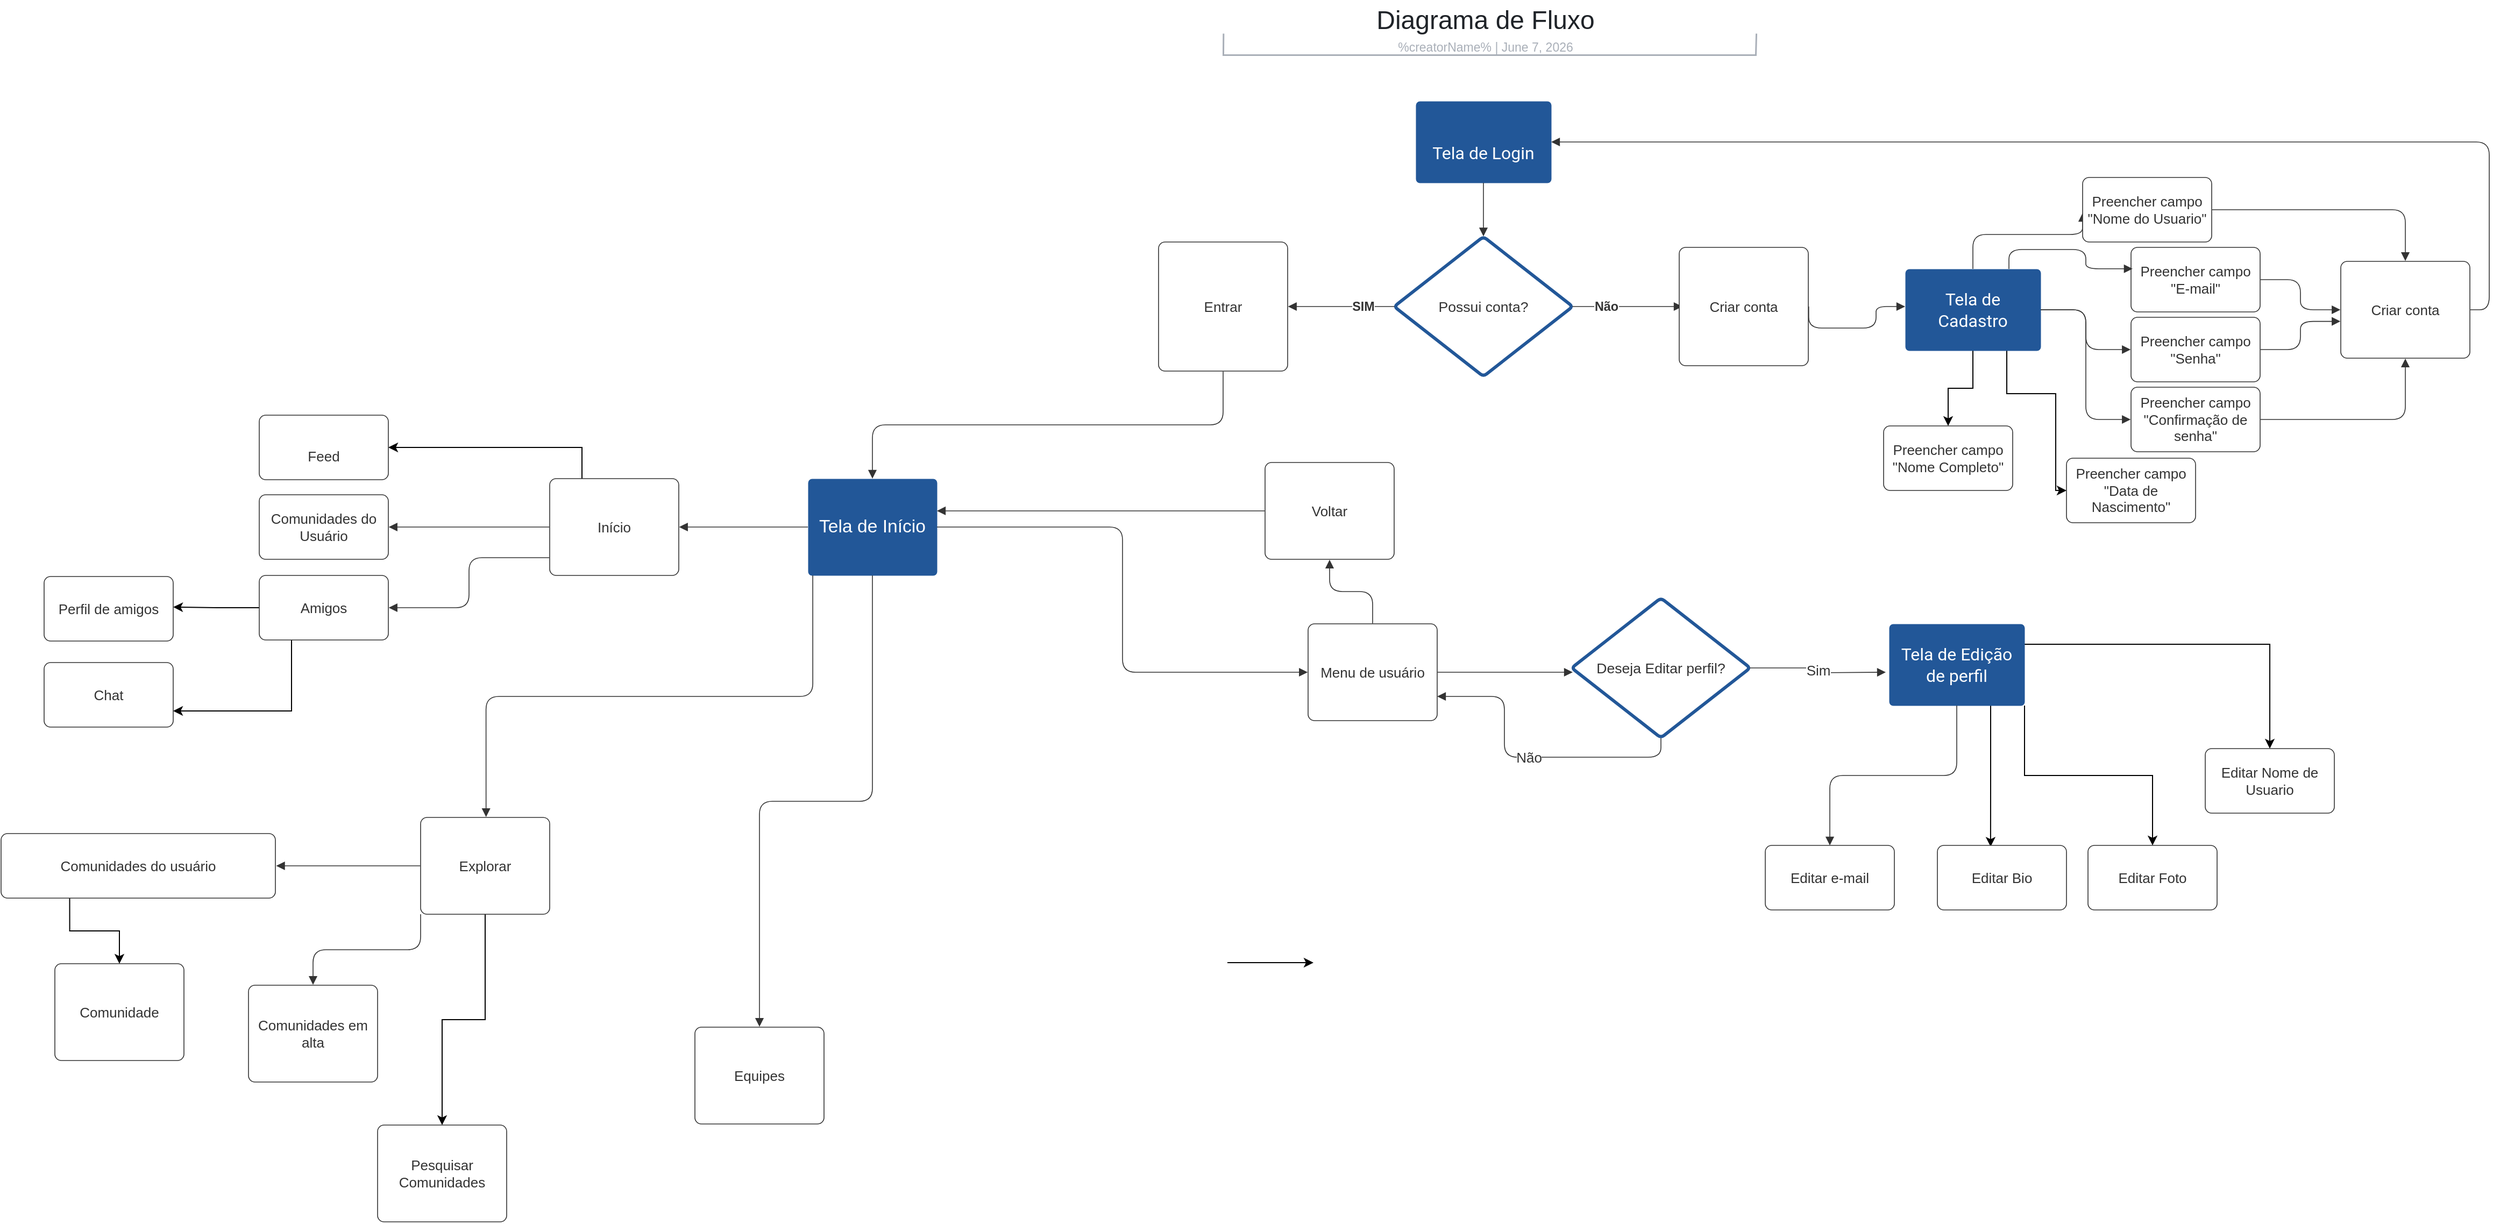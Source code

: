 <mxfile version="21.7.4" type="github">
  <diagram name="Page-1" id="c7558073-3199-34d8-9f00-42111426c3f3">
    <mxGraphModel dx="2417" dy="1983" grid="1" gridSize="10" guides="1" tooltips="1" connect="1" arrows="1" fold="1" page="1" pageScale="1" pageWidth="826" pageHeight="1169" background="none" math="0" shadow="0">
      <root>
        <mxCell id="0" />
        <mxCell id="1" parent="0" />
        <mxCell id="3Wjk-fDmCc6oDtQmEqUI-230" value="Editar Foto" style="html=1;overflow=block;blockSpacing=1;whiteSpace=wrap;fontSize=13;fontColor=#333333;align=center;spacing=3.8;strokeColor=#333333;strokeOpacity=100;fillOpacity=100;rounded=1;absoluteArcSize=1;arcSize=12;fillColor=#ffffff;strokeWidth=0.8;lucidId=lhVsCsnP8iEd;" parent="1" vertex="1">
          <mxGeometry x="1130" y="20" width="120" height="60" as="geometry" />
        </mxCell>
        <mxCell id="3Wjk-fDmCc6oDtQmEqUI-233" style="edgeStyle=orthogonalEdgeStyle;rounded=0;orthogonalLoop=1;jettySize=auto;html=1;exitX=1;exitY=1;exitDx=0;exitDy=0;" parent="1" source="3Wjk-fDmCc6oDtQmEqUI-210" target="3Wjk-fDmCc6oDtQmEqUI-230" edge="1">
          <mxGeometry relative="1" as="geometry" />
        </mxCell>
        <mxCell id="GjfMGGaYIiNZXOA-tv1s-1" value="Preencher campo &quot;Data de Nascimento&quot;" style="html=1;overflow=block;blockSpacing=1;whiteSpace=wrap;fontSize=13;fontColor=#333333;align=center;spacing=3.8;strokeColor=#333333;strokeOpacity=100;fillOpacity=100;rounded=1;absoluteArcSize=1;arcSize=12;fillColor=#ffffff;strokeWidth=0.8;lucidId=lhVsYpvKnJyb;" vertex="1" parent="1">
          <mxGeometry x="1110" y="-340" width="120" height="60" as="geometry" />
        </mxCell>
        <mxCell id="GjfMGGaYIiNZXOA-tv1s-2" value="Preencher campo &quot;Nome Completo&quot;" style="html=1;overflow=block;blockSpacing=1;whiteSpace=wrap;fontSize=13;fontColor=#333333;align=center;spacing=3.8;strokeColor=#333333;strokeOpacity=100;fillOpacity=100;rounded=1;absoluteArcSize=1;arcSize=12;fillColor=#ffffff;strokeWidth=0.8;lucidId=lhVsYpvKnJyb;" vertex="1" parent="1">
          <mxGeometry x="940" y="-370" width="120" height="60" as="geometry" />
        </mxCell>
        <mxCell id="GjfMGGaYIiNZXOA-tv1s-3" style="edgeStyle=orthogonalEdgeStyle;rounded=0;orthogonalLoop=1;jettySize=auto;html=1;" edge="1" parent="1" source="3Wjk-fDmCc6oDtQmEqUI-179" target="GjfMGGaYIiNZXOA-tv1s-2">
          <mxGeometry relative="1" as="geometry" />
        </mxCell>
        <mxCell id="GjfMGGaYIiNZXOA-tv1s-4" style="edgeStyle=orthogonalEdgeStyle;rounded=0;orthogonalLoop=1;jettySize=auto;html=1;exitX=0.75;exitY=1;exitDx=0;exitDy=0;entryX=0;entryY=0.5;entryDx=0;entryDy=0;" edge="1" parent="1" source="3Wjk-fDmCc6oDtQmEqUI-179" target="GjfMGGaYIiNZXOA-tv1s-1">
          <mxGeometry relative="1" as="geometry">
            <Array as="points">
              <mxPoint x="1054" y="-400" />
              <mxPoint x="1100" y="-400" />
              <mxPoint x="1100" y="-310" />
            </Array>
          </mxGeometry>
        </mxCell>
        <mxCell id="GjfMGGaYIiNZXOA-tv1s-5" value="&lt;br&gt;Feed" style="html=1;overflow=block;blockSpacing=1;whiteSpace=wrap;fontSize=13;fontColor=#333333;align=center;spacing=3.8;strokeColor=#333333;strokeOpacity=100;fillOpacity=100;rounded=1;absoluteArcSize=1;arcSize=12;fillColor=#ffffff;strokeWidth=0.8;lucidId=lhVsRngffVP4;" vertex="1" parent="1">
          <mxGeometry x="-570" y="-380" width="120" height="60" as="geometry" />
        </mxCell>
        <mxCell id="GjfMGGaYIiNZXOA-tv1s-6" style="edgeStyle=orthogonalEdgeStyle;rounded=0;orthogonalLoop=1;jettySize=auto;html=1;exitX=0.25;exitY=0;exitDx=0;exitDy=0;entryX=1;entryY=0.5;entryDx=0;entryDy=0;" edge="1" parent="1" source="3Wjk-fDmCc6oDtQmEqUI-199" target="GjfMGGaYIiNZXOA-tv1s-5">
          <mxGeometry relative="1" as="geometry" />
        </mxCell>
        <mxCell id="GjfMGGaYIiNZXOA-tv1s-8" value="Perfil de amigos" style="html=1;overflow=block;blockSpacing=1;whiteSpace=wrap;fontSize=13;fontColor=#333333;align=center;spacing=3.8;strokeColor=#333333;strokeOpacity=100;fillOpacity=100;rounded=1;absoluteArcSize=1;arcSize=12;fillColor=#ffffff;strokeWidth=0.8;lucidId=lhVsk.EuwY7a;" vertex="1" parent="1">
          <mxGeometry x="-770" y="-230" width="120" height="60" as="geometry" />
        </mxCell>
        <mxCell id="GjfMGGaYIiNZXOA-tv1s-14" value="Chat" style="html=1;overflow=block;blockSpacing=1;whiteSpace=wrap;fontSize=13;fontColor=#333333;align=center;spacing=3.8;strokeColor=#333333;strokeOpacity=100;fillOpacity=100;rounded=1;absoluteArcSize=1;arcSize=12;fillColor=#ffffff;strokeWidth=0.8;lucidId=lhVsk.EuwY7a;" vertex="1" parent="1">
          <mxGeometry x="-770" y="-150" width="120" height="60" as="geometry" />
        </mxCell>
        <mxCell id="GjfMGGaYIiNZXOA-tv1s-15" style="edgeStyle=orthogonalEdgeStyle;rounded=0;orthogonalLoop=1;jettySize=auto;html=1;exitX=0.25;exitY=1;exitDx=0;exitDy=0;entryX=1;entryY=0.75;entryDx=0;entryDy=0;" edge="1" parent="1" source="3Wjk-fDmCc6oDtQmEqUI-219" target="GjfMGGaYIiNZXOA-tv1s-14">
          <mxGeometry relative="1" as="geometry" />
        </mxCell>
        <mxCell id="GjfMGGaYIiNZXOA-tv1s-16" value="Pesquisar Comunidades" style="html=1;overflow=block;blockSpacing=1;whiteSpace=wrap;fontSize=13;fontColor=#333333;align=center;spacing=9;strokeColor=#333333;strokeOpacity=100;fillOpacity=100;rounded=1;absoluteArcSize=1;arcSize=12;fillColor=#ffffff;strokeWidth=0.8;lucidId=lhVsB.V0PRi6;" vertex="1" parent="1">
          <mxGeometry x="-460" y="280" width="120" height="90" as="geometry" />
        </mxCell>
        <mxCell id="GjfMGGaYIiNZXOA-tv1s-17" style="edgeStyle=orthogonalEdgeStyle;rounded=0;orthogonalLoop=1;jettySize=auto;html=1;exitX=0.5;exitY=1;exitDx=0;exitDy=0;" edge="1" parent="1" source="3Wjk-fDmCc6oDtQmEqUI-196" target="GjfMGGaYIiNZXOA-tv1s-16">
          <mxGeometry relative="1" as="geometry" />
        </mxCell>
        <mxCell id="GjfMGGaYIiNZXOA-tv1s-18" value="Comunidade" style="html=1;overflow=block;blockSpacing=1;whiteSpace=wrap;fontSize=13;fontColor=#333333;align=center;spacing=9;strokeColor=#333333;strokeOpacity=100;fillOpacity=100;rounded=1;absoluteArcSize=1;arcSize=12;fillColor=#ffffff;strokeWidth=0.8;lucidId=lhVsB.V0PRi6;" vertex="1" parent="1">
          <mxGeometry x="-760" y="130" width="120" height="90" as="geometry" />
        </mxCell>
        <mxCell id="GjfMGGaYIiNZXOA-tv1s-19" style="edgeStyle=orthogonalEdgeStyle;rounded=0;orthogonalLoop=1;jettySize=auto;html=1;exitX=0.25;exitY=1;exitDx=0;exitDy=0;" edge="1" parent="1" source="3Wjk-fDmCc6oDtQmEqUI-224" target="GjfMGGaYIiNZXOA-tv1s-18">
          <mxGeometry relative="1" as="geometry" />
        </mxCell>
        <mxCell id="3Wjk-fDmCc6oDtQmEqUI-164" parent="0" />
        <mxCell id="3Wjk-fDmCc6oDtQmEqUI-165" value="&lt;br&gt;Tela de Login" style="html=1;overflow=block;blockSpacing=1;whiteSpace=wrap;fontSize=16;fontFamily=Roboto;fontColor=#ffffff;spacing=3.8;strokeOpacity=0;fillOpacity=100;rounded=1;absoluteArcSize=1;arcSize=7.5;fillColor=#225798;strokeWidth=1.5;lucidId=lhVskbUOv.jn;" parent="3Wjk-fDmCc6oDtQmEqUI-164" vertex="1">
          <mxGeometry x="505" y="-672" width="126" height="76" as="geometry" />
        </mxCell>
        <mxCell id="3Wjk-fDmCc6oDtQmEqUI-166" value="" style="html=1;jettySize=18;whiteSpace=wrap;fontSize=13;fontFamily=Helvetica;strokeColor=#333333;strokeOpacity=100;strokeWidth=0.8;rounded=1;arcSize=10;edgeStyle=orthogonalEdgeStyle;startArrow=none;endArrow=block;endFill=1;exitX=0.5;exitY=1;exitPerimeter=0;entryX=0.5;entryY=-0.002;entryPerimeter=0;lucidId=lhVszSRu.Gey;" parent="3Wjk-fDmCc6oDtQmEqUI-164" source="3Wjk-fDmCc6oDtQmEqUI-165" target="3Wjk-fDmCc6oDtQmEqUI-167" edge="1">
          <mxGeometry width="100" height="100" relative="1" as="geometry">
            <Array as="points" />
          </mxGeometry>
        </mxCell>
        <mxCell id="3Wjk-fDmCc6oDtQmEqUI-167" value="Possui conta?" style="html=1;overflow=block;blockSpacing=1;whiteSpace=wrap;rhombus;fontSize=13.3;fontFamily=Helvetica;fontColor=#333333;spacing=3.3;strokeColor=#225798;strokeOpacity=100;rounded=1;absoluteArcSize=1;arcSize=7.5;strokeWidth=3;lucidId=lhVs5sLIw-GN;" parent="3Wjk-fDmCc6oDtQmEqUI-164" vertex="1">
          <mxGeometry x="485" y="-546" width="166" height="130" as="geometry" />
        </mxCell>
        <mxCell id="3Wjk-fDmCc6oDtQmEqUI-168" value="" style="html=1;jettySize=18;whiteSpace=wrap;fontSize=11.7;fontFamily=Helvetica;fontColor=#333333;fontStyle=1;strokeColor=#333333;strokeOpacity=100;strokeWidth=0.8;rounded=1;arcSize=10;edgeStyle=orthogonalEdgeStyle;startArrow=none;endArrow=block;endFill=1;exitX=0.998;exitY=0.5;exitPerimeter=0;lucidId=lhVsqaOpAonb;" parent="3Wjk-fDmCc6oDtQmEqUI-164" source="3Wjk-fDmCc6oDtQmEqUI-167" edge="1">
          <mxGeometry width="100" height="100" relative="1" as="geometry">
            <Array as="points" />
            <mxPoint x="753" y="-481" as="targetPoint" />
          </mxGeometry>
        </mxCell>
        <mxCell id="3Wjk-fDmCc6oDtQmEqUI-169" value="Não" style="text;html=1;resizable=0;labelBackgroundColor=default;align=center;verticalAlign=middle;fontStyle=1;fontColor=#333333;fontSize=11.7;" parent="3Wjk-fDmCc6oDtQmEqUI-168" vertex="1">
          <mxGeometry x="-0.39" relative="1" as="geometry" />
        </mxCell>
        <mxCell id="3Wjk-fDmCc6oDtQmEqUI-170" value="" style="group;dropTarget=0;pointerEvents=0;" parent="3Wjk-fDmCc6oDtQmEqUI-164" vertex="1">
          <mxGeometry x="250" y="-765" width="640" height="45" as="geometry" />
        </mxCell>
        <mxCell id="3Wjk-fDmCc6oDtQmEqUI-171" value="Diagrama de Fluxo" style="points=[[0.119,0.967,0],[0.893,0.967,0]];html=1;overflow=block;blockSpacing=1;whiteSpace=wrap;fontSize=24;fontColor=#1f2328;spacing=3;strokeOpacity=0;fillOpacity=0;rounded=1;absoluteArcSize=1;arcSize=12;fillColor=#ffffff;strokeWidth=1.5;lucidId=lhVseHuxbpMi;" parent="3Wjk-fDmCc6oDtQmEqUI-170" vertex="1">
          <mxGeometry width="640" height="31" as="geometry" />
        </mxCell>
        <UserObject label="%creatorName%  |  %date{mmmm d, yyyy}%" placeholders="1" id="3Wjk-fDmCc6oDtQmEqUI-172">
          <mxCell style="html=1;overflow=block;blockSpacing=1;whiteSpace=wrap;fontSize=11.5;fontColor=#a9afb8;align=center;spacingLeft=7;spacingRight=7;spacingTop=2;spacing=3;strokeOpacity=0;fillOpacity=0;rounded=1;absoluteArcSize=1;arcSize=12;fillColor=#ffffff;strokeWidth=1.5;lucidId=lhVslIsHtGjw;" parent="3Wjk-fDmCc6oDtQmEqUI-170" vertex="1">
            <mxGeometry y="31" width="640" height="14" as="geometry" />
          </mxCell>
        </UserObject>
        <mxCell id="3Wjk-fDmCc6oDtQmEqUI-173" value="" style="html=1;jettySize=18;whiteSpace=wrap;fontSize=13;fontFamily=Helvetica;strokeColor=#a9afb8;strokeOpacity=100;strokeWidth=1.5;rounded=0;startArrow=none;endArrow=none;exitX=0.119;exitY=0.967;exitPerimeter=0;entryX=0.893;entryY=0.967;entryPerimeter=0;lucidId=lhVsgKftWeC9;" parent="3Wjk-fDmCc6oDtQmEqUI-170" source="3Wjk-fDmCc6oDtQmEqUI-171" target="3Wjk-fDmCc6oDtQmEqUI-171" edge="1">
          <mxGeometry width="100" height="100" relative="1" as="geometry">
            <Array as="points">
              <mxPoint x="76" y="50" generated="1" />
              <mxPoint x="571" y="50" generated="1" />
            </Array>
          </mxGeometry>
        </mxCell>
        <mxCell id="3Wjk-fDmCc6oDtQmEqUI-174" value="Criar conta" style="html=1;overflow=block;blockSpacing=1;whiteSpace=wrap;fontSize=13;fontColor=#333333;align=center;spacing=3.8;strokeColor=#333333;strokeOpacity=100;fillOpacity=100;rounded=1;absoluteArcSize=1;arcSize=12;fillColor=#ffffff;strokeWidth=0.8;lucidId=lhVsvjKZMEy-;" parent="3Wjk-fDmCc6oDtQmEqUI-164" vertex="1">
          <mxGeometry x="750" y="-536" width="120" height="110" as="geometry" />
        </mxCell>
        <mxCell id="3Wjk-fDmCc6oDtQmEqUI-175" value="" style="html=1;jettySize=18;whiteSpace=wrap;fontSize=11.7;fontFamily=Helvetica;fontColor=#333333;fontStyle=1;strokeColor=#333333;strokeOpacity=100;strokeWidth=0.8;rounded=1;arcSize=10;edgeStyle=orthogonalEdgeStyle;startArrow=none;endArrow=block;endFill=1;exitX=0.002;exitY=0.5;exitPerimeter=0;entryX=1.003;entryY=0.5;entryPerimeter=0;lucidId=lhVsF-__3fvB;" parent="3Wjk-fDmCc6oDtQmEqUI-164" source="3Wjk-fDmCc6oDtQmEqUI-167" target="3Wjk-fDmCc6oDtQmEqUI-178" edge="1">
          <mxGeometry width="100" height="100" relative="1" as="geometry">
            <Array as="points" />
          </mxGeometry>
        </mxCell>
        <mxCell id="3Wjk-fDmCc6oDtQmEqUI-176" value="SIM" style="text;html=1;resizable=0;labelBackgroundColor=default;align=center;verticalAlign=middle;fontStyle=1;fontColor=#333333;fontSize=11.7;" parent="3Wjk-fDmCc6oDtQmEqUI-175" vertex="1">
          <mxGeometry x="-0.39" relative="1" as="geometry" />
        </mxCell>
        <mxCell id="3Wjk-fDmCc6oDtQmEqUI-177" value="" style="html=1;jettySize=18;whiteSpace=wrap;fontSize=13;strokeColor=#333333;strokeOpacity=100;strokeWidth=0.8;rounded=1;arcSize=24;edgeStyle=orthogonalEdgeStyle;startArrow=none;endArrow=block;endFill=1;exitX=1.003;exitY=0.5;exitPerimeter=0;lucidId=lhVsKev2aLRu;" parent="3Wjk-fDmCc6oDtQmEqUI-164" source="3Wjk-fDmCc6oDtQmEqUI-174" edge="1">
          <mxGeometry width="100" height="100" relative="1" as="geometry">
            <Array as="points">
              <mxPoint x="933" y="-461" />
            </Array>
            <mxPoint x="960" y="-481" as="targetPoint" />
          </mxGeometry>
        </mxCell>
        <mxCell id="3Wjk-fDmCc6oDtQmEqUI-178" value="Entrar" style="html=1;overflow=block;blockSpacing=1;whiteSpace=wrap;fontSize=13;fontColor=#333333;align=center;spacing=3.8;strokeColor=#333333;strokeOpacity=100;fillOpacity=100;rounded=1;absoluteArcSize=1;arcSize=12;fillColor=#ffffff;strokeWidth=0.8;lucidId=lhVs7e0edb6b;" parent="3Wjk-fDmCc6oDtQmEqUI-164" vertex="1">
          <mxGeometry x="266" y="-541" width="120" height="120" as="geometry" />
        </mxCell>
        <mxCell id="3Wjk-fDmCc6oDtQmEqUI-179" value="Tela de Cadastro" style="html=1;overflow=block;blockSpacing=1;whiteSpace=wrap;fontSize=16;fontFamily=Roboto;fontColor=#ffffff;spacing=3.8;strokeOpacity=0;fillOpacity=100;rounded=1;absoluteArcSize=1;arcSize=7.5;fillColor=#225798;strokeWidth=1.5;lucidId=lhVsZ6cl~b5Y;" parent="3Wjk-fDmCc6oDtQmEqUI-164" vertex="1">
          <mxGeometry x="960" y="-516" width="126" height="76" as="geometry" />
        </mxCell>
        <mxCell id="3Wjk-fDmCc6oDtQmEqUI-180" value="" style="html=1;jettySize=18;whiteSpace=wrap;fontSize=13;strokeColor=#333333;strokeOpacity=100;strokeWidth=0.8;rounded=1;arcSize=24;edgeStyle=orthogonalEdgeStyle;startArrow=none;endArrow=block;endFill=1;exitX=0.5;exitY=0;exitPerimeter=0;lucidId=lhVsbVK9f2hA;" parent="3Wjk-fDmCc6oDtQmEqUI-164" source="3Wjk-fDmCc6oDtQmEqUI-179" edge="1">
          <mxGeometry width="100" height="100" relative="1" as="geometry">
            <Array as="points">
              <mxPoint x="1023" y="-548" />
            </Array>
            <mxPoint x="1125" y="-568" as="targetPoint" />
          </mxGeometry>
        </mxCell>
        <mxCell id="3Wjk-fDmCc6oDtQmEqUI-181" value="Preencher campo &quot;Nome do Usuario&quot;" style="html=1;overflow=block;blockSpacing=1;whiteSpace=wrap;fontSize=13;fontColor=#333333;align=center;spacing=3.8;strokeColor=#333333;strokeOpacity=100;fillOpacity=100;rounded=1;absoluteArcSize=1;arcSize=12;fillColor=#ffffff;strokeWidth=0.8;lucidId=lhVs6M0drsTN;" parent="3Wjk-fDmCc6oDtQmEqUI-164" vertex="1">
          <mxGeometry x="1125" y="-601" width="120" height="60" as="geometry" />
        </mxCell>
        <mxCell id="3Wjk-fDmCc6oDtQmEqUI-182" value="Preencher campo &quot;E-mail&quot;" style="html=1;overflow=block;blockSpacing=1;whiteSpace=wrap;fontSize=13;fontColor=#333333;align=center;spacing=3.8;strokeColor=#333333;strokeOpacity=100;fillOpacity=100;rounded=1;absoluteArcSize=1;arcSize=12;fillColor=#ffffff;strokeWidth=0.8;lucidId=lhVs6dN3CAUG;" parent="3Wjk-fDmCc6oDtQmEqUI-164" vertex="1">
          <mxGeometry x="1170" y="-536" width="120" height="60" as="geometry" />
        </mxCell>
        <mxCell id="3Wjk-fDmCc6oDtQmEqUI-183" value="Preencher campo &quot;Senha&quot;" style="html=1;overflow=block;blockSpacing=1;whiteSpace=wrap;fontSize=13;fontColor=#333333;align=center;spacing=3.8;strokeColor=#333333;strokeOpacity=100;fillOpacity=100;rounded=1;absoluteArcSize=1;arcSize=12;fillColor=#ffffff;strokeWidth=0.8;lucidId=lhVsRXJX-xjN;" parent="3Wjk-fDmCc6oDtQmEqUI-164" vertex="1">
          <mxGeometry x="1170" y="-471" width="120" height="60" as="geometry" />
        </mxCell>
        <mxCell id="3Wjk-fDmCc6oDtQmEqUI-184" value="Preencher campo &quot;Confirmação de senha&quot;" style="html=1;overflow=block;blockSpacing=1;whiteSpace=wrap;fontSize=13;fontColor=#333333;align=center;spacing=3.8;strokeColor=#333333;strokeOpacity=100;fillOpacity=100;rounded=1;absoluteArcSize=1;arcSize=12;fillColor=#ffffff;strokeWidth=0.8;lucidId=lhVsYpvKnJyb;" parent="3Wjk-fDmCc6oDtQmEqUI-164" vertex="1">
          <mxGeometry x="1170" y="-406" width="120" height="60" as="geometry" />
        </mxCell>
        <mxCell id="3Wjk-fDmCc6oDtQmEqUI-185" value="" style="html=1;jettySize=18;whiteSpace=wrap;fontSize=13;strokeColor=#333333;strokeOpacity=100;strokeWidth=0.8;rounded=1;arcSize=24;edgeStyle=orthogonalEdgeStyle;startArrow=none;endArrow=block;endFill=1;exitX=0.766;exitY=0;exitPerimeter=0;entryX=0.012;entryY=0.331;entryPerimeter=0;lucidId=lhVs7MBsNG3f;" parent="3Wjk-fDmCc6oDtQmEqUI-164" source="3Wjk-fDmCc6oDtQmEqUI-179" target="3Wjk-fDmCc6oDtQmEqUI-182" edge="1">
          <mxGeometry width="100" height="100" relative="1" as="geometry">
            <Array as="points" />
          </mxGeometry>
        </mxCell>
        <mxCell id="3Wjk-fDmCc6oDtQmEqUI-186" value="" style="html=1;jettySize=18;whiteSpace=wrap;fontSize=13;strokeColor=#333333;strokeOpacity=100;strokeWidth=0.8;rounded=1;arcSize=24;edgeStyle=orthogonalEdgeStyle;startArrow=none;endArrow=block;endFill=1;exitX=1;exitY=0.5;exitPerimeter=0;entryX=-0.003;entryY=0.5;entryPerimeter=0;lucidId=lhVsV~.nVZvY;" parent="3Wjk-fDmCc6oDtQmEqUI-164" source="3Wjk-fDmCc6oDtQmEqUI-179" target="3Wjk-fDmCc6oDtQmEqUI-183" edge="1">
          <mxGeometry width="100" height="100" relative="1" as="geometry">
            <Array as="points" />
          </mxGeometry>
        </mxCell>
        <mxCell id="3Wjk-fDmCc6oDtQmEqUI-187" value="" style="html=1;jettySize=18;whiteSpace=wrap;fontSize=13;strokeColor=#333333;strokeOpacity=100;strokeWidth=0.8;rounded=1;arcSize=24;edgeStyle=orthogonalEdgeStyle;startArrow=none;endArrow=block;endFill=1;entryX=-0.003;entryY=0.5;entryPerimeter=0;lucidId=lhVstLg..9ma;" parent="3Wjk-fDmCc6oDtQmEqUI-164" source="3Wjk-fDmCc6oDtQmEqUI-179" target="3Wjk-fDmCc6oDtQmEqUI-184" edge="1">
          <mxGeometry width="100" height="100" relative="1" as="geometry">
            <Array as="points" />
            <mxPoint x="1060" y="-430" as="sourcePoint" />
          </mxGeometry>
        </mxCell>
        <mxCell id="3Wjk-fDmCc6oDtQmEqUI-188" value="Tela de Início" style="html=1;overflow=block;blockSpacing=1;whiteSpace=wrap;fontSize=16.8;fontColor=#ffffff;align=center;spacing=9;strokeOpacity=0;fillOpacity=100;rounded=1;absoluteArcSize=1;arcSize=7.5;fillColor=#225798;strokeWidth=1.5;lucidId=lhVshHyxgs-~;" parent="3Wjk-fDmCc6oDtQmEqUI-164" vertex="1">
          <mxGeometry x="-60" y="-321" width="120" height="90" as="geometry" />
        </mxCell>
        <mxCell id="3Wjk-fDmCc6oDtQmEqUI-189" value="" style="html=1;jettySize=18;whiteSpace=wrap;fontSize=13;strokeColor=#333333;strokeOpacity=100;strokeWidth=0.8;rounded=1;arcSize=24;edgeStyle=orthogonalEdgeStyle;startArrow=none;endArrow=block;endFill=1;exitX=0.5;exitY=1.003;exitPerimeter=0;entryX=0.5;entryY=0;entryPerimeter=0;lucidId=lhVsAZ7nBmhS;" parent="3Wjk-fDmCc6oDtQmEqUI-164" source="3Wjk-fDmCc6oDtQmEqUI-178" target="3Wjk-fDmCc6oDtQmEqUI-188" edge="1">
          <mxGeometry width="100" height="100" relative="1" as="geometry">
            <Array as="points" />
          </mxGeometry>
        </mxCell>
        <mxCell id="3Wjk-fDmCc6oDtQmEqUI-190" value="Criar conta" style="html=1;overflow=block;blockSpacing=1;whiteSpace=wrap;fontSize=13;fontColor=#333333;align=center;spacing=9;strokeColor=#333333;strokeOpacity=100;fillOpacity=100;rounded=1;absoluteArcSize=1;arcSize=12;fillColor=#ffffff;strokeWidth=0.8;lucidId=lhVsTT0HezWT;" parent="3Wjk-fDmCc6oDtQmEqUI-164" vertex="1">
          <mxGeometry x="1365" y="-523" width="120" height="90" as="geometry" />
        </mxCell>
        <mxCell id="3Wjk-fDmCc6oDtQmEqUI-191" value="" style="html=1;jettySize=18;whiteSpace=wrap;fontSize=13;strokeColor=#333333;strokeOpacity=100;strokeWidth=0.8;rounded=1;arcSize=24;edgeStyle=orthogonalEdgeStyle;startArrow=none;endArrow=block;endFill=1;exitX=1.003;exitY=0.5;exitPerimeter=0;entryX=-0.003;entryY=0.62;entryPerimeter=0;lucidId=lhVs48aqa.Xj;" parent="3Wjk-fDmCc6oDtQmEqUI-164" source="3Wjk-fDmCc6oDtQmEqUI-183" target="3Wjk-fDmCc6oDtQmEqUI-190" edge="1">
          <mxGeometry width="100" height="100" relative="1" as="geometry">
            <Array as="points" />
          </mxGeometry>
        </mxCell>
        <mxCell id="3Wjk-fDmCc6oDtQmEqUI-192" value="" style="html=1;jettySize=18;whiteSpace=wrap;fontSize=13;strokeColor=#333333;strokeOpacity=100;strokeWidth=0.8;rounded=1;arcSize=24;edgeStyle=orthogonalEdgeStyle;startArrow=none;endArrow=block;endFill=1;exitX=1.003;exitY=0.5;exitPerimeter=0;entryX=-0.003;entryY=0.5;entryPerimeter=0;lucidId=lhVsWy1tATNf;" parent="3Wjk-fDmCc6oDtQmEqUI-164" source="3Wjk-fDmCc6oDtQmEqUI-182" target="3Wjk-fDmCc6oDtQmEqUI-190" edge="1">
          <mxGeometry width="100" height="100" relative="1" as="geometry">
            <Array as="points" />
          </mxGeometry>
        </mxCell>
        <mxCell id="3Wjk-fDmCc6oDtQmEqUI-193" value="" style="html=1;jettySize=18;whiteSpace=wrap;fontSize=13;strokeColor=#333333;strokeOpacity=100;strokeWidth=0.8;rounded=1;arcSize=24;edgeStyle=orthogonalEdgeStyle;startArrow=none;endArrow=block;endFill=1;exitX=1.003;exitY=0.5;exitPerimeter=0;entryX=0.5;entryY=-0.004;entryPerimeter=0;lucidId=lhVszW6in.kM;" parent="3Wjk-fDmCc6oDtQmEqUI-164" source="3Wjk-fDmCc6oDtQmEqUI-181" target="3Wjk-fDmCc6oDtQmEqUI-190" edge="1">
          <mxGeometry width="100" height="100" relative="1" as="geometry">
            <Array as="points" />
          </mxGeometry>
        </mxCell>
        <mxCell id="3Wjk-fDmCc6oDtQmEqUI-194" value="" style="html=1;jettySize=18;whiteSpace=wrap;fontSize=13;strokeColor=#333333;strokeOpacity=100;strokeWidth=0.8;rounded=1;arcSize=24;edgeStyle=orthogonalEdgeStyle;startArrow=none;endArrow=block;endFill=1;exitX=1.003;exitY=0.5;exitPerimeter=0;entryX=0.5;entryY=1.004;entryPerimeter=0;lucidId=lhVsxioGyP6I;" parent="3Wjk-fDmCc6oDtQmEqUI-164" source="3Wjk-fDmCc6oDtQmEqUI-184" target="3Wjk-fDmCc6oDtQmEqUI-190" edge="1">
          <mxGeometry width="100" height="100" relative="1" as="geometry">
            <Array as="points" />
          </mxGeometry>
        </mxCell>
        <mxCell id="3Wjk-fDmCc6oDtQmEqUI-195" value="" style="html=1;jettySize=18;whiteSpace=wrap;fontSize=13;strokeColor=#333333;strokeOpacity=100;strokeWidth=0.8;rounded=1;arcSize=24;edgeStyle=orthogonalEdgeStyle;startArrow=none;endArrow=block;endFill=1;exitX=1.003;exitY=0.5;exitPerimeter=0;entryX=1;entryY=0.5;entryPerimeter=0;lucidId=lhVseHm37rw3;" parent="3Wjk-fDmCc6oDtQmEqUI-164" source="3Wjk-fDmCc6oDtQmEqUI-190" target="3Wjk-fDmCc6oDtQmEqUI-165" edge="1">
          <mxGeometry width="100" height="100" relative="1" as="geometry">
            <Array as="points" />
          </mxGeometry>
        </mxCell>
        <mxCell id="3Wjk-fDmCc6oDtQmEqUI-196" value="Explorar" style="html=1;overflow=block;blockSpacing=1;whiteSpace=wrap;fontSize=13;fontColor=#333333;align=center;spacing=9;strokeColor=#333333;strokeOpacity=100;fillOpacity=100;rounded=1;absoluteArcSize=1;arcSize=12;fillColor=#ffffff;strokeWidth=0.8;lucidId=lhVsJAJr_TWt;" parent="3Wjk-fDmCc6oDtQmEqUI-164" vertex="1">
          <mxGeometry x="-420" y="-6" width="120" height="90" as="geometry" />
        </mxCell>
        <mxCell id="3Wjk-fDmCc6oDtQmEqUI-197" value="" style="html=1;jettySize=18;whiteSpace=wrap;fontSize=13;strokeColor=#333333;strokeOpacity=100;strokeWidth=0.8;rounded=1;arcSize=24;edgeStyle=orthogonalEdgeStyle;startArrow=none;endArrow=block;endFill=1;exitX=0.038;exitY=1;exitPerimeter=0;entryX=0.507;entryY=-0.004;entryPerimeter=0;lucidId=lhVsPcK7eQrH;" parent="3Wjk-fDmCc6oDtQmEqUI-164" source="3Wjk-fDmCc6oDtQmEqUI-188" target="3Wjk-fDmCc6oDtQmEqUI-196" edge="1">
          <mxGeometry width="100" height="100" relative="1" as="geometry">
            <Array as="points" />
          </mxGeometry>
        </mxCell>
        <mxCell id="3Wjk-fDmCc6oDtQmEqUI-198" value="" style="html=1;jettySize=18;whiteSpace=wrap;fontSize=13;strokeColor=#333333;strokeOpacity=100;strokeWidth=0.8;rounded=1;arcSize=24;edgeStyle=orthogonalEdgeStyle;startArrow=none;endArrow=block;endFill=1;exitX=0;exitY=0.5;exitPerimeter=0;entryX=1.003;entryY=0.5;entryPerimeter=0;lucidId=lhVskte.XFAw;" parent="3Wjk-fDmCc6oDtQmEqUI-164" source="3Wjk-fDmCc6oDtQmEqUI-188" target="3Wjk-fDmCc6oDtQmEqUI-199" edge="1">
          <mxGeometry width="100" height="100" relative="1" as="geometry">
            <Array as="points" />
          </mxGeometry>
        </mxCell>
        <mxCell id="3Wjk-fDmCc6oDtQmEqUI-199" value="Início" style="html=1;overflow=block;blockSpacing=1;whiteSpace=wrap;fontSize=13;fontColor=#333333;align=center;spacing=9;strokeColor=#333333;strokeOpacity=100;fillOpacity=100;rounded=1;absoluteArcSize=1;arcSize=12;fillColor=#ffffff;strokeWidth=0.8;lucidId=lhVsYtG~QOXb;" parent="3Wjk-fDmCc6oDtQmEqUI-164" vertex="1">
          <mxGeometry x="-300" y="-321" width="120" height="90" as="geometry" />
        </mxCell>
        <mxCell id="2W442-C-ENeNohIs_PvI-3" value="" style="edgeStyle=orthogonalEdgeStyle;rounded=0;orthogonalLoop=1;jettySize=auto;html=1;" parent="3Wjk-fDmCc6oDtQmEqUI-164" edge="1">
          <mxGeometry relative="1" as="geometry">
            <mxPoint x="330" y="129.0" as="sourcePoint" />
            <mxPoint x="410" y="129" as="targetPoint" />
          </mxGeometry>
        </mxCell>
        <mxCell id="3Wjk-fDmCc6oDtQmEqUI-202" value="" style="html=1;jettySize=18;whiteSpace=wrap;fontSize=13;strokeColor=#333333;strokeOpacity=100;strokeWidth=0.8;rounded=1;arcSize=24;edgeStyle=orthogonalEdgeStyle;startArrow=none;endArrow=block;endFill=1;exitX=0.5;exitY=1;exitPerimeter=0;entryX=0.5;entryY=-0.004;entryPerimeter=0;lucidId=lhVsFWsF03z7;" parent="3Wjk-fDmCc6oDtQmEqUI-164" source="3Wjk-fDmCc6oDtQmEqUI-188" target="3Wjk-fDmCc6oDtQmEqUI-203" edge="1">
          <mxGeometry width="100" height="100" relative="1" as="geometry">
            <Array as="points" />
          </mxGeometry>
        </mxCell>
        <mxCell id="3Wjk-fDmCc6oDtQmEqUI-203" value="Equipes" style="html=1;overflow=block;blockSpacing=1;whiteSpace=wrap;fontSize=13;fontColor=#333333;align=center;spacing=9;strokeColor=#333333;strokeOpacity=100;fillOpacity=100;rounded=1;absoluteArcSize=1;arcSize=12;fillColor=#ffffff;strokeWidth=0.8;lucidId=lhVsd5-BGD2T;" parent="3Wjk-fDmCc6oDtQmEqUI-164" vertex="1">
          <mxGeometry x="-165" y="189" width="120" height="90" as="geometry" />
        </mxCell>
        <mxCell id="3Wjk-fDmCc6oDtQmEqUI-204" value="Menu de usuário" style="html=1;overflow=block;blockSpacing=1;whiteSpace=wrap;fontSize=13;fontColor=#333333;align=center;spacing=9;strokeColor=#333333;strokeOpacity=100;fillOpacity=100;rounded=1;absoluteArcSize=1;arcSize=12;fillColor=#ffffff;strokeWidth=0.8;lucidId=lhVsZ8sPONDj;" parent="3Wjk-fDmCc6oDtQmEqUI-164" vertex="1">
          <mxGeometry x="405" y="-186" width="120" height="90" as="geometry" />
        </mxCell>
        <mxCell id="3Wjk-fDmCc6oDtQmEqUI-205" value="" style="html=1;jettySize=18;whiteSpace=wrap;fontSize=13;strokeColor=#333333;strokeOpacity=100;strokeWidth=0.8;rounded=1;arcSize=24;edgeStyle=orthogonalEdgeStyle;startArrow=none;endArrow=block;endFill=1;exitX=1;exitY=0.5;exitPerimeter=0;entryX=-0.003;entryY=0.5;entryPerimeter=0;lucidId=lhVsUU9RRvc2;" parent="3Wjk-fDmCc6oDtQmEqUI-164" source="3Wjk-fDmCc6oDtQmEqUI-188" target="3Wjk-fDmCc6oDtQmEqUI-204" edge="1">
          <mxGeometry width="100" height="100" relative="1" as="geometry">
            <Array as="points" />
          </mxGeometry>
        </mxCell>
        <mxCell id="3Wjk-fDmCc6oDtQmEqUI-206" value="" style="html=1;jettySize=18;whiteSpace=wrap;fontSize=13;strokeColor=#333333;strokeOpacity=100;strokeWidth=0.8;rounded=1;arcSize=24;edgeStyle=orthogonalEdgeStyle;startArrow=none;endArrow=block;endFill=1;exitX=1.003;exitY=0.5;exitPerimeter=0;lucidId=lhVsQ0Hdg3uM;" parent="3Wjk-fDmCc6oDtQmEqUI-164" source="3Wjk-fDmCc6oDtQmEqUI-204" edge="1">
          <mxGeometry width="100" height="100" relative="1" as="geometry">
            <Array as="points" />
            <mxPoint x="651" y="-141" as="targetPoint" />
          </mxGeometry>
        </mxCell>
        <mxCell id="3Wjk-fDmCc6oDtQmEqUI-207" value="Deseja Editar perfil?" style="html=1;overflow=block;blockSpacing=1;whiteSpace=wrap;rhombus;fontSize=13.3;fontFamily=Helvetica;fontColor=#333333;spacing=3.3;strokeColor=#225798;strokeOpacity=100;rounded=1;absoluteArcSize=1;arcSize=7.5;strokeWidth=3;lucidId=lhVsae5pFT-N;" parent="3Wjk-fDmCc6oDtQmEqUI-164" vertex="1">
          <mxGeometry x="650" y="-210" width="166" height="130" as="geometry" />
        </mxCell>
        <mxCell id="3Wjk-fDmCc6oDtQmEqUI-208" value="" style="html=1;jettySize=18;whiteSpace=wrap;fontSize=13;fontColor=#333333;align=center;strokeColor=#333333;strokeOpacity=100;strokeWidth=0.8;rounded=1;arcSize=24;edgeStyle=orthogonalEdgeStyle;startArrow=none;endArrow=block;endFill=1;exitX=0.998;exitY=0.5;exitPerimeter=0;lucidId=lhVsdH3FKWFq;" parent="3Wjk-fDmCc6oDtQmEqUI-164" source="3Wjk-fDmCc6oDtQmEqUI-207" edge="1">
          <mxGeometry width="100" height="100" relative="1" as="geometry">
            <Array as="points" />
            <mxPoint x="942" y="-141" as="targetPoint" />
          </mxGeometry>
        </mxCell>
        <mxCell id="3Wjk-fDmCc6oDtQmEqUI-209" value="Sim" style="text;html=1;resizable=0;labelBackgroundColor=default;align=center;verticalAlign=middle;fontColor=#333333;fontSize=13;" parent="3Wjk-fDmCc6oDtQmEqUI-208" vertex="1">
          <mxGeometry relative="1" as="geometry" />
        </mxCell>
        <mxCell id="3Wjk-fDmCc6oDtQmEqUI-231" style="edgeStyle=orthogonalEdgeStyle;rounded=0;orthogonalLoop=1;jettySize=auto;html=1;exitX=1;exitY=0.25;exitDx=0;exitDy=0;entryX=0.5;entryY=0;entryDx=0;entryDy=0;" parent="3Wjk-fDmCc6oDtQmEqUI-164" source="3Wjk-fDmCc6oDtQmEqUI-210" target="3Wjk-fDmCc6oDtQmEqUI-221" edge="1">
          <mxGeometry relative="1" as="geometry">
            <mxPoint x="1140" y="-167" as="targetPoint" />
          </mxGeometry>
        </mxCell>
        <mxCell id="3Wjk-fDmCc6oDtQmEqUI-232" style="edgeStyle=orthogonalEdgeStyle;rounded=0;orthogonalLoop=1;jettySize=auto;html=1;exitX=0.75;exitY=1;exitDx=0;exitDy=0;entryX=0.412;entryY=0.02;entryDx=0;entryDy=0;entryPerimeter=0;" parent="3Wjk-fDmCc6oDtQmEqUI-164" source="3Wjk-fDmCc6oDtQmEqUI-210" target="3Wjk-fDmCc6oDtQmEqUI-225" edge="1">
          <mxGeometry relative="1" as="geometry" />
        </mxCell>
        <mxCell id="3Wjk-fDmCc6oDtQmEqUI-210" value="Tela de Edição de perfil" style="html=1;overflow=block;blockSpacing=1;whiteSpace=wrap;fontSize=16;fontFamily=Roboto;fontColor=#ffffff;spacing=3.8;strokeOpacity=0;fillOpacity=100;rounded=1;absoluteArcSize=1;arcSize=7.5;fillColor=#225798;strokeWidth=1.5;lucidId=lhVsntgSND~G;" parent="3Wjk-fDmCc6oDtQmEqUI-164" vertex="1">
          <mxGeometry x="945" y="-186" width="126" height="76" as="geometry" />
        </mxCell>
        <mxCell id="3Wjk-fDmCc6oDtQmEqUI-211" value="" style="html=1;jettySize=18;whiteSpace=wrap;fontSize=13;fontColor=#333333;align=center;strokeColor=#333333;strokeOpacity=100;strokeWidth=0.8;rounded=1;arcSize=24;edgeStyle=orthogonalEdgeStyle;startArrow=none;endArrow=block;endFill=1;exitX=0.5;exitY=1.002;exitPerimeter=0;entryX=1;entryY=0.75;lucidId=lhVsp6Rki~RF;entryDx=0;entryDy=0;" parent="3Wjk-fDmCc6oDtQmEqUI-164" source="3Wjk-fDmCc6oDtQmEqUI-207" target="3Wjk-fDmCc6oDtQmEqUI-204" edge="1">
          <mxGeometry width="100" height="100" relative="1" as="geometry">
            <Array as="points" />
          </mxGeometry>
        </mxCell>
        <mxCell id="3Wjk-fDmCc6oDtQmEqUI-212" value="Não" style="text;html=1;resizable=0;labelBackgroundColor=default;align=center;verticalAlign=middle;fontColor=#333333;fontSize=13;" parent="3Wjk-fDmCc6oDtQmEqUI-211" vertex="1">
          <mxGeometry relative="1" as="geometry" />
        </mxCell>
        <mxCell id="3Wjk-fDmCc6oDtQmEqUI-213" value="" style="html=1;jettySize=18;whiteSpace=wrap;fontSize=13;strokeColor=#333333;strokeOpacity=100;strokeWidth=0.8;rounded=1;arcSize=24;edgeStyle=orthogonalEdgeStyle;startArrow=none;endArrow=block;endFill=1;exitX=-0.003;exitY=0.5;exitPerimeter=0;entryX=1.003;entryY=0.5;entryPerimeter=0;lucidId=lhVsIXnfWUM5;" parent="3Wjk-fDmCc6oDtQmEqUI-164" source="3Wjk-fDmCc6oDtQmEqUI-199" target="3Wjk-fDmCc6oDtQmEqUI-214" edge="1">
          <mxGeometry width="100" height="100" relative="1" as="geometry">
            <Array as="points" />
          </mxGeometry>
        </mxCell>
        <mxCell id="3Wjk-fDmCc6oDtQmEqUI-214" value="Comunidades do Usuário" style="html=1;overflow=block;blockSpacing=1;whiteSpace=wrap;fontSize=13;fontColor=#333333;align=center;spacing=3.8;strokeColor=#333333;strokeOpacity=100;fillOpacity=100;rounded=1;absoluteArcSize=1;arcSize=12;fillColor=#ffffff;strokeWidth=0.8;lucidId=lhVsRngffVP4;" parent="3Wjk-fDmCc6oDtQmEqUI-164" vertex="1">
          <mxGeometry x="-570" y="-306" width="120" height="60" as="geometry" />
        </mxCell>
        <mxCell id="3Wjk-fDmCc6oDtQmEqUI-215" value="Voltar" style="html=1;overflow=block;blockSpacing=1;whiteSpace=wrap;fontSize=13;fontColor=#333333;align=center;spacing=9;strokeColor=#333333;strokeOpacity=100;fillOpacity=100;rounded=1;absoluteArcSize=1;arcSize=12;fillColor=#ffffff;strokeWidth=0.8;lucidId=lhVsi5qMU_Dx;" parent="3Wjk-fDmCc6oDtQmEqUI-164" vertex="1">
          <mxGeometry x="365" y="-336" width="120" height="90" as="geometry" />
        </mxCell>
        <mxCell id="3Wjk-fDmCc6oDtQmEqUI-216" value="" style="html=1;jettySize=18;whiteSpace=wrap;fontSize=13;strokeColor=#333333;strokeOpacity=100;strokeWidth=0.8;rounded=1;arcSize=24;edgeStyle=orthogonalEdgeStyle;startArrow=none;endArrow=block;endFill=1;exitX=-0.003;exitY=0.5;exitPerimeter=0;entryX=1;entryY=0.333;entryPerimeter=0;lucidId=lhVs91wirsRR;" parent="3Wjk-fDmCc6oDtQmEqUI-164" source="3Wjk-fDmCc6oDtQmEqUI-215" target="3Wjk-fDmCc6oDtQmEqUI-188" edge="1">
          <mxGeometry width="100" height="100" relative="1" as="geometry">
            <Array as="points" />
          </mxGeometry>
        </mxCell>
        <mxCell id="3Wjk-fDmCc6oDtQmEqUI-217" value="" style="html=1;jettySize=18;whiteSpace=wrap;fontSize=13;strokeColor=#333333;strokeOpacity=100;strokeWidth=0.8;rounded=1;arcSize=24;edgeStyle=orthogonalEdgeStyle;startArrow=none;endArrow=block;endFill=1;exitX=0.5;exitY=-0.004;exitPerimeter=0;entryX=0.5;entryY=1.004;entryPerimeter=0;lucidId=lhVsuUIlOCxu;" parent="3Wjk-fDmCc6oDtQmEqUI-164" source="3Wjk-fDmCc6oDtQmEqUI-204" target="3Wjk-fDmCc6oDtQmEqUI-215" edge="1">
          <mxGeometry width="100" height="100" relative="1" as="geometry">
            <Array as="points" />
          </mxGeometry>
        </mxCell>
        <mxCell id="3Wjk-fDmCc6oDtQmEqUI-218" value="" style="html=1;jettySize=18;whiteSpace=wrap;fontSize=13;strokeColor=#333333;strokeOpacity=100;strokeWidth=0.8;rounded=1;arcSize=24;edgeStyle=orthogonalEdgeStyle;startArrow=none;endArrow=block;endFill=1;exitX=-0.003;exitY=0.817;exitPerimeter=0;entryX=1.003;entryY=0.5;entryPerimeter=0;lucidId=lhVsd-3njhyM;" parent="3Wjk-fDmCc6oDtQmEqUI-164" source="3Wjk-fDmCc6oDtQmEqUI-199" target="3Wjk-fDmCc6oDtQmEqUI-219" edge="1">
          <mxGeometry width="100" height="100" relative="1" as="geometry">
            <Array as="points" />
          </mxGeometry>
        </mxCell>
        <mxCell id="GjfMGGaYIiNZXOA-tv1s-7" style="edgeStyle=orthogonalEdgeStyle;rounded=0;orthogonalLoop=1;jettySize=auto;html=1;exitX=0;exitY=0.5;exitDx=0;exitDy=0;" edge="1" parent="3Wjk-fDmCc6oDtQmEqUI-164" source="3Wjk-fDmCc6oDtQmEqUI-219">
          <mxGeometry relative="1" as="geometry">
            <mxPoint x="-650" y="-201.571" as="targetPoint" />
          </mxGeometry>
        </mxCell>
        <mxCell id="3Wjk-fDmCc6oDtQmEqUI-219" value="Amigos" style="html=1;overflow=block;blockSpacing=1;whiteSpace=wrap;fontSize=13;fontColor=#333333;align=center;spacing=3.8;strokeColor=#333333;strokeOpacity=100;fillOpacity=100;rounded=1;absoluteArcSize=1;arcSize=12;fillColor=#ffffff;strokeWidth=0.8;lucidId=lhVsk.EuwY7a;" parent="3Wjk-fDmCc6oDtQmEqUI-164" vertex="1">
          <mxGeometry x="-570" y="-231" width="120" height="60" as="geometry" />
        </mxCell>
        <mxCell id="3Wjk-fDmCc6oDtQmEqUI-220" value="" style="html=1;jettySize=18;whiteSpace=wrap;fontSize=13;strokeColor=#333333;strokeOpacity=100;strokeWidth=0.8;rounded=1;arcSize=24;edgeStyle=orthogonalEdgeStyle;startArrow=none;endArrow=block;endFill=1;exitX=0.5;exitY=1;exitPerimeter=0;lucidId=lhVsJMpj8fI~;entryX=0.5;entryY=0;entryDx=0;entryDy=0;" parent="3Wjk-fDmCc6oDtQmEqUI-164" source="3Wjk-fDmCc6oDtQmEqUI-210" target="3Wjk-fDmCc6oDtQmEqUI-222" edge="1">
          <mxGeometry width="100" height="100" relative="1" as="geometry">
            <Array as="points" />
            <mxPoint x="1008" y="-10" as="targetPoint" />
          </mxGeometry>
        </mxCell>
        <mxCell id="3Wjk-fDmCc6oDtQmEqUI-221" value="Editar Nome de Usuario" style="html=1;overflow=block;blockSpacing=1;whiteSpace=wrap;fontSize=13;fontColor=#333333;align=center;spacing=3.8;strokeColor=#333333;strokeOpacity=100;fillOpacity=100;rounded=1;absoluteArcSize=1;arcSize=12;fillColor=#ffffff;strokeWidth=0.8;lucidId=lhVsW8nXoe7O;" parent="3Wjk-fDmCc6oDtQmEqUI-164" vertex="1">
          <mxGeometry x="1239" y="-70" width="120" height="60" as="geometry" />
        </mxCell>
        <mxCell id="3Wjk-fDmCc6oDtQmEqUI-222" value="Editar e-mail" style="html=1;overflow=block;blockSpacing=1;whiteSpace=wrap;fontSize=13;fontColor=#333333;align=center;spacing=3.8;strokeColor=#333333;strokeOpacity=100;fillOpacity=100;rounded=1;absoluteArcSize=1;arcSize=12;fillColor=#ffffff;strokeWidth=0.8;lucidId=lhVsvm_LANV6;" parent="3Wjk-fDmCc6oDtQmEqUI-164" vertex="1">
          <mxGeometry x="830" y="20" width="120" height="60" as="geometry" />
        </mxCell>
        <mxCell id="3Wjk-fDmCc6oDtQmEqUI-223" value="" style="html=1;jettySize=18;whiteSpace=wrap;fontSize=13;strokeColor=#333333;strokeOpacity=100;strokeWidth=0.8;rounded=1;arcSize=24;edgeStyle=orthogonalEdgeStyle;startArrow=none;endArrow=block;endFill=1;exitX=-0.003;exitY=0.5;exitPerimeter=0;entryX=1.003;entryY=0.5;entryPerimeter=0;lucidId=lhVsMCnqq2BP;" parent="3Wjk-fDmCc6oDtQmEqUI-164" source="3Wjk-fDmCc6oDtQmEqUI-196" target="3Wjk-fDmCc6oDtQmEqUI-224" edge="1">
          <mxGeometry width="100" height="100" relative="1" as="geometry">
            <Array as="points" />
          </mxGeometry>
        </mxCell>
        <mxCell id="3Wjk-fDmCc6oDtQmEqUI-224" value="Comunidades do usuário" style="html=1;overflow=block;blockSpacing=1;whiteSpace=wrap;fontSize=13;fontColor=#333333;align=center;spacing=3.8;strokeColor=#333333;strokeOpacity=100;fillOpacity=100;rounded=1;absoluteArcSize=1;arcSize=12;fillColor=#ffffff;strokeWidth=0.8;lucidId=lhVsJlDaedIy;" parent="3Wjk-fDmCc6oDtQmEqUI-164" vertex="1">
          <mxGeometry x="-810" y="9" width="255" height="60" as="geometry" />
        </mxCell>
        <mxCell id="3Wjk-fDmCc6oDtQmEqUI-225" value="Editar Bio" style="html=1;overflow=block;blockSpacing=1;whiteSpace=wrap;fontSize=13;fontColor=#333333;align=center;spacing=3.8;strokeColor=#333333;strokeOpacity=100;fillOpacity=100;rounded=1;absoluteArcSize=1;arcSize=12;fillColor=#ffffff;strokeWidth=0.8;lucidId=lhVsCsnP8iEd;" parent="3Wjk-fDmCc6oDtQmEqUI-164" vertex="1">
          <mxGeometry x="990" y="20" width="120" height="60" as="geometry" />
        </mxCell>
        <mxCell id="3Wjk-fDmCc6oDtQmEqUI-226" value="" style="html=1;jettySize=18;whiteSpace=wrap;fontSize=13;strokeColor=#333333;strokeOpacity=100;strokeWidth=0.8;rounded=1;arcSize=24;edgeStyle=orthogonalEdgeStyle;startArrow=none;endArrow=block;endFill=1;entryX=0.5;entryY=-0.004;entryPerimeter=0;lucidId=lhVs3VT4UcWc;exitX=0;exitY=1;exitDx=0;exitDy=0;" parent="3Wjk-fDmCc6oDtQmEqUI-164" source="3Wjk-fDmCc6oDtQmEqUI-196" target="3Wjk-fDmCc6oDtQmEqUI-227" edge="1">
          <mxGeometry width="100" height="100" relative="1" as="geometry">
            <Array as="points" />
            <mxPoint x="-430" y="80" as="sourcePoint" />
          </mxGeometry>
        </mxCell>
        <mxCell id="3Wjk-fDmCc6oDtQmEqUI-227" value="Comunidades em alta" style="html=1;overflow=block;blockSpacing=1;whiteSpace=wrap;fontSize=13;fontColor=#333333;align=center;spacing=9;strokeColor=#333333;strokeOpacity=100;fillOpacity=100;rounded=1;absoluteArcSize=1;arcSize=12;fillColor=#ffffff;strokeWidth=0.8;lucidId=lhVsB.V0PRi6;" parent="3Wjk-fDmCc6oDtQmEqUI-164" vertex="1">
          <mxGeometry x="-580" y="150" width="120" height="90" as="geometry" />
        </mxCell>
        <mxCell id="3Wjk-fDmCc6oDtQmEqUI-228" value="Nova camada (Cópia)" parent="0" />
        <mxCell id="3Wjk-fDmCc6oDtQmEqUI-229" value="" style="group;dropTarget=0;pointerEvents=0;container=1;collapsible=0;recursiveResize=0;" parent="3Wjk-fDmCc6oDtQmEqUI-228" vertex="1">
          <mxGeometry as="geometry" />
        </mxCell>
      </root>
    </mxGraphModel>
  </diagram>
</mxfile>
